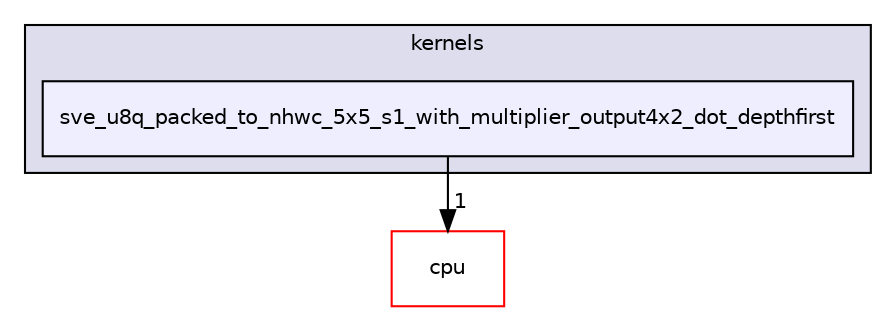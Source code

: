 digraph "src/core/NEON/kernels/arm_conv/depthwise/kernels/sve_u8q_packed_to_nhwc_5x5_s1_with_multiplier_output4x2_dot_depthfirst" {
  compound=true
  node [ fontsize="10", fontname="Helvetica"];
  edge [ labelfontsize="10", labelfontname="Helvetica"];
  subgraph clusterdir_032f7aa13c62ebf44c0c8538051c1ee7 {
    graph [ bgcolor="#ddddee", pencolor="black", label="kernels" fontname="Helvetica", fontsize="10", URL="dir_032f7aa13c62ebf44c0c8538051c1ee7.xhtml"]
  dir_bc24430284b5d2520c736c7c06365751 [shape=box, label="sve_u8q_packed_to_nhwc_5x5_s1_with_multiplier_output4x2_dot_depthfirst", style="filled", fillcolor="#eeeeff", pencolor="black", URL="dir_bc24430284b5d2520c736c7c06365751.xhtml"];
  }
  dir_2c61f424fd391396db977702a2beee9a [shape=box label="cpu" fillcolor="white" style="filled" color="red" URL="dir_2c61f424fd391396db977702a2beee9a.xhtml"];
  dir_bc24430284b5d2520c736c7c06365751->dir_2c61f424fd391396db977702a2beee9a [headlabel="1", labeldistance=1.5 headhref="dir_000173_000373.xhtml"];
}

